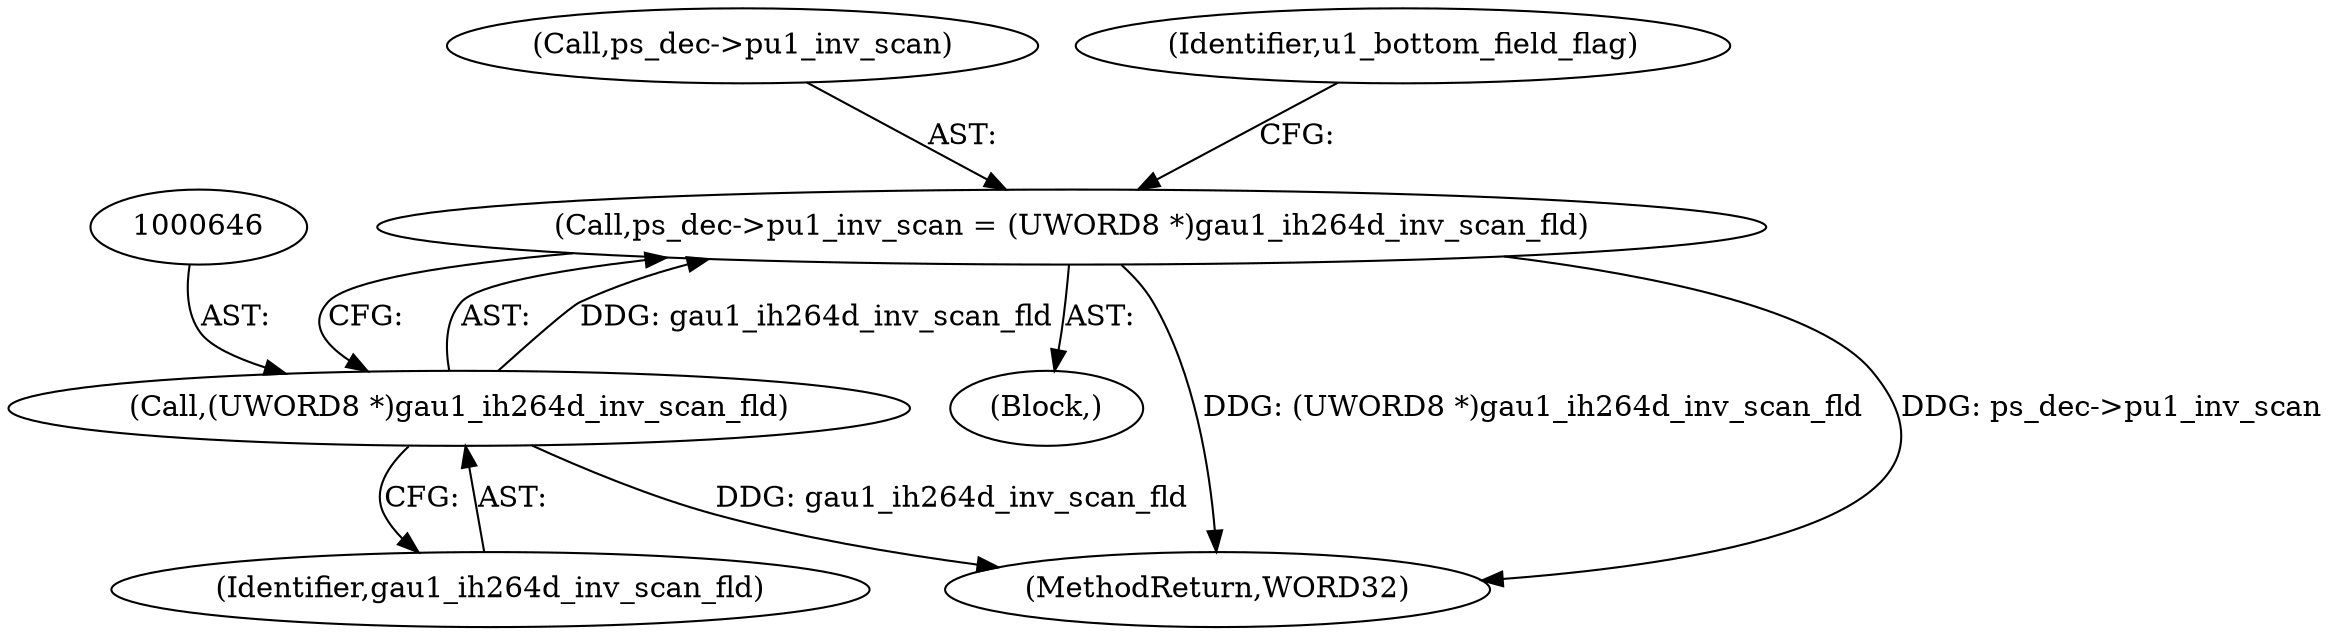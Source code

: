 digraph "0_Android_494561291a503840f385fbcd11d9bc5f4dc502b8_2@pointer" {
"1000641" [label="(Call,ps_dec->pu1_inv_scan = (UWORD8 *)gau1_ih264d_inv_scan_fld)"];
"1000645" [label="(Call,(UWORD8 *)gau1_ih264d_inv_scan_fld)"];
"1000645" [label="(Call,(UWORD8 *)gau1_ih264d_inv_scan_fld)"];
"1000641" [label="(Call,ps_dec->pu1_inv_scan = (UWORD8 *)gau1_ih264d_inv_scan_fld)"];
"1000642" [label="(Call,ps_dec->pu1_inv_scan)"];
"1000647" [label="(Identifier,gau1_ih264d_inv_scan_fld)"];
"1000640" [label="(Block,)"];
"1000649" [label="(Identifier,u1_bottom_field_flag)"];
"1002619" [label="(MethodReturn,WORD32)"];
"1000641" -> "1000640"  [label="AST: "];
"1000641" -> "1000645"  [label="CFG: "];
"1000642" -> "1000641"  [label="AST: "];
"1000645" -> "1000641"  [label="AST: "];
"1000649" -> "1000641"  [label="CFG: "];
"1000641" -> "1002619"  [label="DDG: (UWORD8 *)gau1_ih264d_inv_scan_fld"];
"1000641" -> "1002619"  [label="DDG: ps_dec->pu1_inv_scan"];
"1000645" -> "1000641"  [label="DDG: gau1_ih264d_inv_scan_fld"];
"1000645" -> "1000647"  [label="CFG: "];
"1000646" -> "1000645"  [label="AST: "];
"1000647" -> "1000645"  [label="AST: "];
"1000645" -> "1002619"  [label="DDG: gau1_ih264d_inv_scan_fld"];
}
